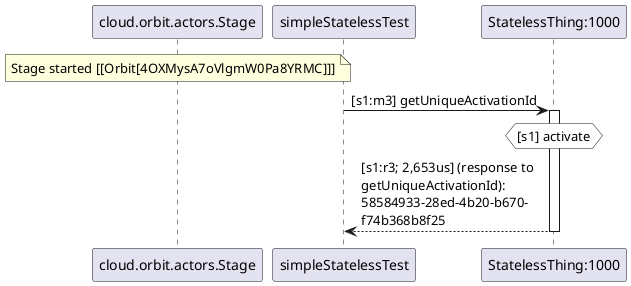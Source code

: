 @startuml
note over "cloud.orbit.actors.Stage": Stage started [[Orbit[4OXMysA7oVlgmW0Pa8YRMC]]]
"simpleStatelessTest" -> "StatelessThing:1000" : [s1:m3] getUniqueActivationId
activate "StatelessThing:1000"
hnote over "StatelessThing:1000" #white : [s1] activate
"StatelessThing:1000" --> "simpleStatelessTest" : [s1:r3; 2,653us] (response to \ngetUniqueActivationId): \n58584933-28ed-4b20-b670-\nf74b368b8f25
deactivate "StatelessThing:1000"
@enduml
